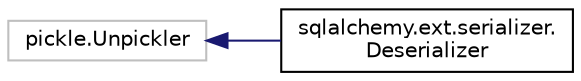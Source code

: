 digraph "Graphical Class Hierarchy"
{
 // LATEX_PDF_SIZE
  edge [fontname="Helvetica",fontsize="10",labelfontname="Helvetica",labelfontsize="10"];
  node [fontname="Helvetica",fontsize="10",shape=record];
  rankdir="LR";
  Node14444 [label="pickle.Unpickler",height=0.2,width=0.4,color="grey75", fillcolor="white", style="filled",tooltip=" "];
  Node14444 -> Node0 [dir="back",color="midnightblue",fontsize="10",style="solid",fontname="Helvetica"];
  Node0 [label="sqlalchemy.ext.serializer.\lDeserializer",height=0.2,width=0.4,color="black", fillcolor="white", style="filled",URL="$classsqlalchemy_1_1ext_1_1serializer_1_1Deserializer.html",tooltip=" "];
}
